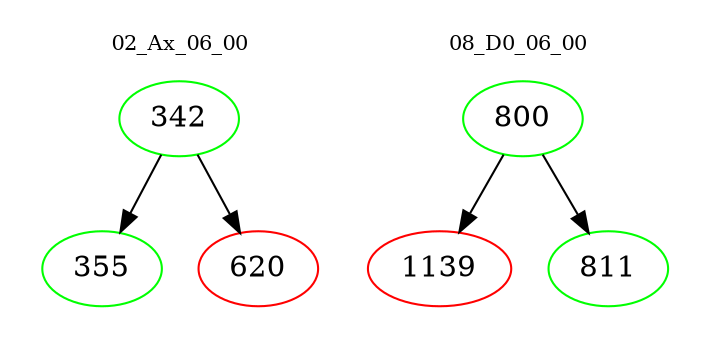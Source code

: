 digraph{
subgraph cluster_0 {
color = white
label = "02_Ax_06_00";
fontsize=10;
T0_342 [label="342", color="green"]
T0_342 -> T0_355 [color="black"]
T0_355 [label="355", color="green"]
T0_342 -> T0_620 [color="black"]
T0_620 [label="620", color="red"]
}
subgraph cluster_1 {
color = white
label = "08_D0_06_00";
fontsize=10;
T1_800 [label="800", color="green"]
T1_800 -> T1_1139 [color="black"]
T1_1139 [label="1139", color="red"]
T1_800 -> T1_811 [color="black"]
T1_811 [label="811", color="green"]
}
}

